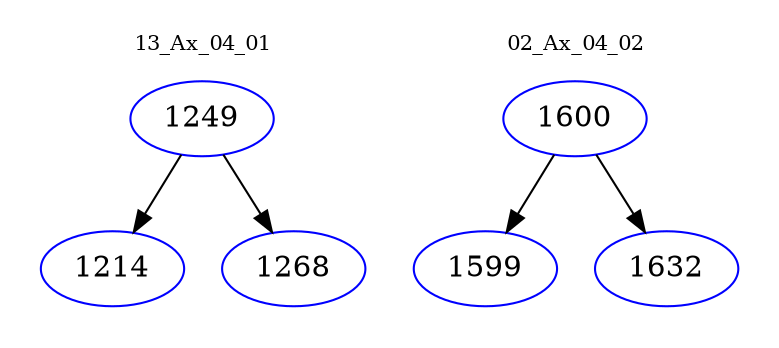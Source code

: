 digraph{
subgraph cluster_0 {
color = white
label = "13_Ax_04_01";
fontsize=10;
T0_1249 [label="1249", color="blue"]
T0_1249 -> T0_1214 [color="black"]
T0_1214 [label="1214", color="blue"]
T0_1249 -> T0_1268 [color="black"]
T0_1268 [label="1268", color="blue"]
}
subgraph cluster_1 {
color = white
label = "02_Ax_04_02";
fontsize=10;
T1_1600 [label="1600", color="blue"]
T1_1600 -> T1_1599 [color="black"]
T1_1599 [label="1599", color="blue"]
T1_1600 -> T1_1632 [color="black"]
T1_1632 [label="1632", color="blue"]
}
}
